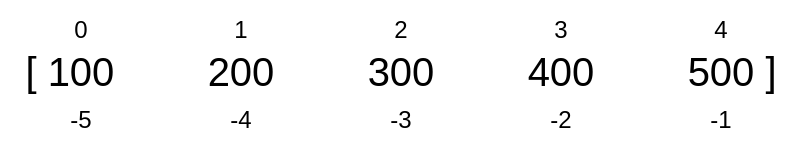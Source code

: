 <mxfile>
    <diagram id="yfHIlKXAV8Z9Tdk6UlnS" name="Page-1">
        <mxGraphModel dx="521" dy="441" grid="0" gridSize="10" guides="1" tooltips="1" connect="1" arrows="1" fold="1" page="1" pageScale="1" pageWidth="4681" pageHeight="3300" math="0" shadow="0">
            <root>
                <mxCell id="0"/>
                <mxCell id="1" parent="0"/>
                <mxCell id="2" value="[" style="text;html=1;align=center;verticalAlign=middle;resizable=0;points=[];autosize=1;strokeColor=none;fillColor=none;fontSize=20;fontFamily=Helvetica;hachureGap=4;rounded=1;" vertex="1" parent="1">
                    <mxGeometry x="150" y="280" width="30" height="40" as="geometry"/>
                </mxCell>
                <mxCell id="3" value="]" style="text;html=1;align=center;verticalAlign=middle;resizable=0;points=[];autosize=1;strokeColor=none;fillColor=none;fontSize=20;fontFamily=Helvetica;hachureGap=4;rounded=1;" vertex="1" parent="1">
                    <mxGeometry x="520" y="280" width="30" height="40" as="geometry"/>
                </mxCell>
                <mxCell id="4" value="100" style="text;html=1;align=center;verticalAlign=middle;resizable=0;points=[];autosize=1;strokeColor=none;fillColor=none;fontSize=20;fontFamily=Helvetica;hachureGap=4;rounded=1;" vertex="1" parent="1">
                    <mxGeometry x="160" y="280" width="60" height="40" as="geometry"/>
                </mxCell>
                <mxCell id="5" value="200" style="text;html=1;align=center;verticalAlign=middle;resizable=0;points=[];autosize=1;strokeColor=none;fillColor=none;fontSize=20;fontFamily=Helvetica;hachureGap=4;rounded=1;" vertex="1" parent="1">
                    <mxGeometry x="240" y="280" width="60" height="40" as="geometry"/>
                </mxCell>
                <mxCell id="6" value="300" style="text;html=1;align=center;verticalAlign=middle;resizable=0;points=[];autosize=1;strokeColor=none;fillColor=none;fontSize=20;fontFamily=Helvetica;hachureGap=4;rounded=1;" vertex="1" parent="1">
                    <mxGeometry x="320" y="280" width="60" height="40" as="geometry"/>
                </mxCell>
                <mxCell id="7" value="400" style="text;html=1;align=center;verticalAlign=middle;resizable=0;points=[];autosize=1;strokeColor=none;fillColor=none;fontSize=20;fontFamily=Helvetica;hachureGap=4;rounded=1;" vertex="1" parent="1">
                    <mxGeometry x="400" y="280" width="60" height="40" as="geometry"/>
                </mxCell>
                <mxCell id="8" value="500" style="text;html=1;align=center;verticalAlign=middle;resizable=0;points=[];autosize=1;strokeColor=none;fillColor=none;fontSize=20;fontFamily=Helvetica;hachureGap=4;rounded=1;" vertex="1" parent="1">
                    <mxGeometry x="480" y="280" width="60" height="40" as="geometry"/>
                </mxCell>
                <mxCell id="10" value="0" style="text;html=1;align=center;verticalAlign=middle;resizable=0;points=[];autosize=1;strokeColor=none;fillColor=none;fontFamily=Helvetica;" vertex="1" parent="1">
                    <mxGeometry x="175" y="265" width="30" height="30" as="geometry"/>
                </mxCell>
                <mxCell id="11" value="1" style="text;html=1;align=center;verticalAlign=middle;resizable=0;points=[];autosize=1;strokeColor=none;fillColor=none;fontFamily=Helvetica;" vertex="1" parent="1">
                    <mxGeometry x="255" y="265" width="30" height="30" as="geometry"/>
                </mxCell>
                <mxCell id="12" value="2" style="text;html=1;align=center;verticalAlign=middle;resizable=0;points=[];autosize=1;strokeColor=none;fillColor=none;fontFamily=Helvetica;" vertex="1" parent="1">
                    <mxGeometry x="335" y="265" width="30" height="30" as="geometry"/>
                </mxCell>
                <mxCell id="13" value="3" style="text;html=1;align=center;verticalAlign=middle;resizable=0;points=[];autosize=1;strokeColor=none;fillColor=none;fontFamily=Helvetica;" vertex="1" parent="1">
                    <mxGeometry x="415" y="265" width="30" height="30" as="geometry"/>
                </mxCell>
                <mxCell id="14" value="4" style="text;html=1;align=center;verticalAlign=middle;resizable=0;points=[];autosize=1;strokeColor=none;fillColor=none;fontFamily=Helvetica;" vertex="1" parent="1">
                    <mxGeometry x="495" y="265" width="30" height="30" as="geometry"/>
                </mxCell>
                <mxCell id="15" value="-1" style="text;html=1;align=center;verticalAlign=middle;resizable=0;points=[];autosize=1;strokeColor=none;fillColor=none;fontFamily=Helvetica;" vertex="1" parent="1">
                    <mxGeometry x="495" y="310" width="30" height="30" as="geometry"/>
                </mxCell>
                <mxCell id="16" value="-2" style="text;html=1;align=center;verticalAlign=middle;resizable=0;points=[];autosize=1;strokeColor=none;fillColor=none;fontFamily=Helvetica;" vertex="1" parent="1">
                    <mxGeometry x="415" y="310" width="30" height="30" as="geometry"/>
                </mxCell>
                <mxCell id="17" value="-3" style="text;html=1;align=center;verticalAlign=middle;resizable=0;points=[];autosize=1;strokeColor=none;fillColor=none;fontFamily=Helvetica;" vertex="1" parent="1">
                    <mxGeometry x="335" y="310" width="30" height="30" as="geometry"/>
                </mxCell>
                <mxCell id="18" value="-4" style="text;html=1;align=center;verticalAlign=middle;resizable=0;points=[];autosize=1;strokeColor=none;fillColor=none;fontFamily=Helvetica;" vertex="1" parent="1">
                    <mxGeometry x="255" y="310" width="30" height="30" as="geometry"/>
                </mxCell>
                <mxCell id="19" value="-5" style="text;html=1;align=center;verticalAlign=middle;resizable=0;points=[];autosize=1;strokeColor=none;fillColor=none;fontFamily=Helvetica;" vertex="1" parent="1">
                    <mxGeometry x="175" y="310" width="30" height="30" as="geometry"/>
                </mxCell>
            </root>
        </mxGraphModel>
    </diagram>
</mxfile>